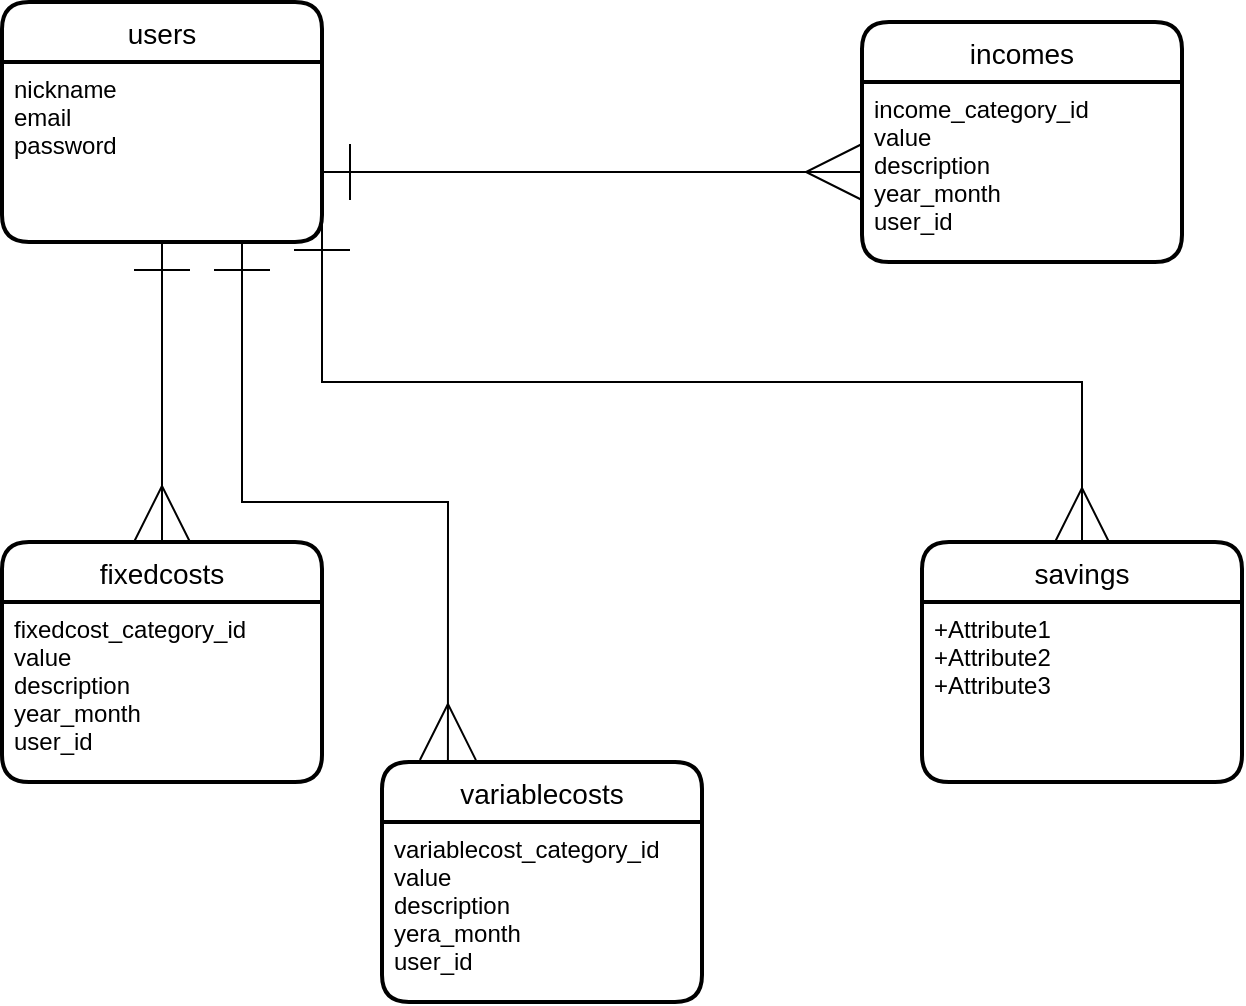 <mxfile version="13.6.5">
    <diagram id="qxPA974Yl6714cMnaH88" name="ページ1">
        <mxGraphModel dx="728" dy="680" grid="1" gridSize="10" guides="1" tooltips="1" connect="1" arrows="1" fold="1" page="1" pageScale="1" pageWidth="827" pageHeight="1169" math="0" shadow="0">
            <root>
                <mxCell id="0"/>
                <mxCell id="1" parent="0"/>
                <mxCell id="6" value="incomes" style="swimlane;childLayout=stackLayout;horizontal=1;startSize=30;horizontalStack=0;rounded=1;fontSize=14;fontStyle=0;strokeWidth=2;resizeParent=0;resizeLast=1;shadow=0;dashed=0;align=center;" parent="1" vertex="1">
                    <mxGeometry x="480" y="130" width="160" height="120" as="geometry"/>
                </mxCell>
                <mxCell id="7" value="income_category_id&#10;value&#10;description&#10;year_month&#10;user_id" style="align=left;strokeColor=none;fillColor=none;spacingLeft=4;fontSize=12;verticalAlign=top;resizable=0;rotatable=0;part=1;" parent="6" vertex="1">
                    <mxGeometry y="30" width="160" height="90" as="geometry"/>
                </mxCell>
                <mxCell id="4" value="fixedcosts" style="swimlane;childLayout=stackLayout;horizontal=1;startSize=30;horizontalStack=0;rounded=1;fontSize=14;fontStyle=0;strokeWidth=2;resizeParent=0;resizeLast=1;shadow=0;dashed=0;align=center;" parent="1" vertex="1">
                    <mxGeometry x="50" y="390" width="160" height="120" as="geometry"/>
                </mxCell>
                <mxCell id="5" value="fixedcost_category_id&#10;value&#10;description&#10;year_month&#10;user_id" style="align=left;strokeColor=none;fillColor=none;spacingLeft=4;fontSize=12;verticalAlign=top;resizable=0;rotatable=0;part=1;" parent="4" vertex="1">
                    <mxGeometry y="30" width="160" height="90" as="geometry"/>
                </mxCell>
                <mxCell id="12" style="edgeStyle=orthogonalEdgeStyle;rounded=0;orthogonalLoop=1;jettySize=auto;html=1;entryX=0;entryY=0.5;entryDx=0;entryDy=0;targetPerimeterSpacing=0;endArrow=ERmany;endFill=0;endSize=26;startArrow=ERone;startFill=0;startSize=26;" parent="1" source="3" target="7" edge="1">
                    <mxGeometry relative="1" as="geometry">
                        <Array as="points">
                            <mxPoint x="460" y="205"/>
                            <mxPoint x="460" y="205"/>
                        </Array>
                    </mxGeometry>
                </mxCell>
                <mxCell id="13" style="edgeStyle=orthogonalEdgeStyle;rounded=0;orthogonalLoop=1;jettySize=auto;html=1;startArrow=ERone;startFill=0;startSize=26;endArrow=ERmany;endFill=0;endSize=26;targetPerimeterSpacing=0;" parent="1" source="3" target="4" edge="1">
                    <mxGeometry relative="1" as="geometry">
                        <mxPoint x="130" y="380" as="targetPoint"/>
                    </mxGeometry>
                </mxCell>
                <mxCell id="2" value="users" style="swimlane;childLayout=stackLayout;horizontal=1;startSize=30;horizontalStack=0;rounded=1;fontSize=14;fontStyle=0;strokeWidth=2;resizeParent=0;resizeLast=1;shadow=0;dashed=0;align=center;" parent="1" vertex="1">
                    <mxGeometry x="50" y="120" width="160" height="120" as="geometry"/>
                </mxCell>
                <mxCell id="3" value="nickname&#10;email&#10;password" style="align=left;strokeColor=none;fillColor=none;spacingLeft=4;fontSize=12;verticalAlign=top;resizable=0;rotatable=0;part=1;" parent="2" vertex="1">
                    <mxGeometry y="30" width="160" height="90" as="geometry"/>
                </mxCell>
                <mxCell id="15" style="edgeStyle=orthogonalEdgeStyle;rounded=0;orthogonalLoop=1;jettySize=auto;html=1;exitX=0.75;exitY=1;exitDx=0;exitDy=0;entryX=0.206;entryY=-0.008;entryDx=0;entryDy=0;entryPerimeter=0;startArrow=ERone;startFill=0;startSize=26;endArrow=ERmany;endFill=0;endSize=26;targetPerimeterSpacing=0;" parent="1" source="3" target="10" edge="1">
                    <mxGeometry relative="1" as="geometry"/>
                </mxCell>
                <mxCell id="10" value="variablecosts" style="swimlane;childLayout=stackLayout;horizontal=1;startSize=30;horizontalStack=0;rounded=1;fontSize=14;fontStyle=0;strokeWidth=2;resizeParent=0;resizeLast=1;shadow=0;dashed=0;align=center;" parent="1" vertex="1">
                    <mxGeometry x="240" y="500" width="160" height="120" as="geometry"/>
                </mxCell>
                <mxCell id="11" value="variablecost_category_id&#10;value&#10;description&#10;yera_month&#10;user_id" style="align=left;strokeColor=none;fillColor=none;spacingLeft=4;fontSize=12;verticalAlign=top;resizable=0;rotatable=0;part=1;" parent="10" vertex="1">
                    <mxGeometry y="30" width="160" height="90" as="geometry"/>
                </mxCell>
                <mxCell id="18" style="edgeStyle=orthogonalEdgeStyle;rounded=0;orthogonalLoop=1;jettySize=auto;html=1;entryX=0.5;entryY=0;entryDx=0;entryDy=0;startArrow=ERone;startFill=0;startSize=26;endArrow=ERmany;endFill=0;endSize=25;" edge="1" parent="1">
                    <mxGeometry relative="1" as="geometry">
                        <mxPoint x="210" y="230" as="sourcePoint"/>
                        <mxPoint x="590" y="390" as="targetPoint"/>
                        <Array as="points">
                            <mxPoint x="210" y="310"/>
                            <mxPoint x="590" y="310"/>
                        </Array>
                    </mxGeometry>
                </mxCell>
                <mxCell id="24" value="savings" style="swimlane;childLayout=stackLayout;horizontal=1;startSize=30;horizontalStack=0;rounded=1;fontSize=14;fontStyle=0;strokeWidth=2;resizeParent=0;resizeLast=1;shadow=0;dashed=0;align=center;" vertex="1" parent="1">
                    <mxGeometry x="510" y="390" width="160" height="120" as="geometry"/>
                </mxCell>
                <mxCell id="25" value="+Attribute1&#10;+Attribute2&#10;+Attribute3" style="align=left;strokeColor=none;fillColor=none;spacingLeft=4;fontSize=12;verticalAlign=top;resizable=0;rotatable=0;part=1;" vertex="1" parent="24">
                    <mxGeometry y="30" width="160" height="90" as="geometry"/>
                </mxCell>
            </root>
        </mxGraphModel>
    </diagram>
</mxfile>